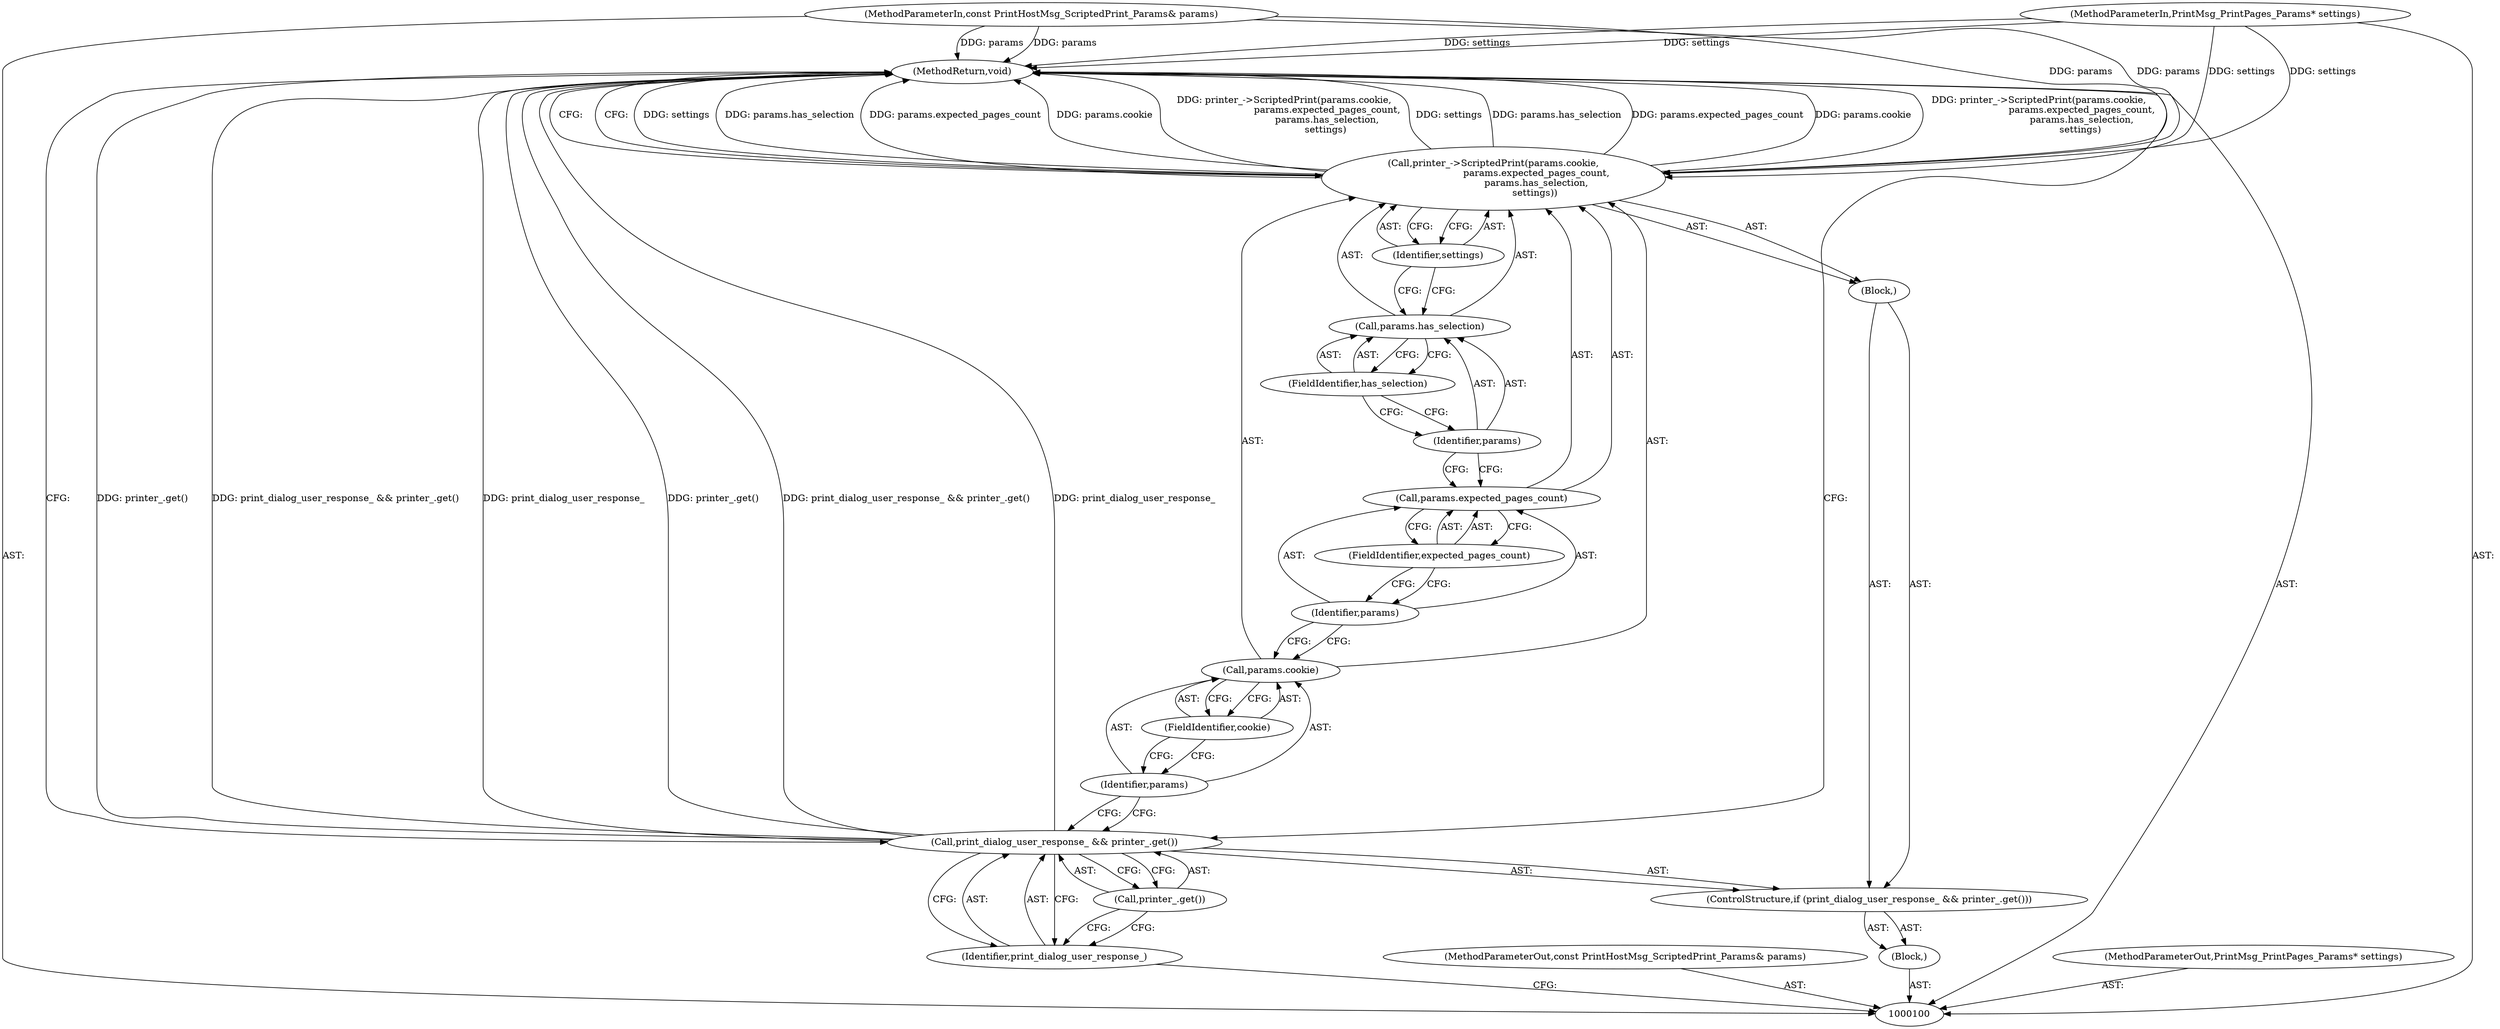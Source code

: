 digraph "1_Chrome_116d0963cadfbf55ef2ec3d13781987c4d80517a_33" {
"1000120" [label="(MethodReturn,void)"];
"1000101" [label="(MethodParameterIn,const PrintHostMsg_ScriptedPrint_Params& params)"];
"1000146" [label="(MethodParameterOut,const PrintHostMsg_ScriptedPrint_Params& params)"];
"1000103" [label="(Block,)"];
"1000102" [label="(MethodParameterIn,PrintMsg_PrintPages_Params* settings)"];
"1000147" [label="(MethodParameterOut,PrintMsg_PrintPages_Params* settings)"];
"1000104" [label="(ControlStructure,if (print_dialog_user_response_ && printer_.get()))"];
"1000107" [label="(Call,printer_.get())"];
"1000108" [label="(Block,)"];
"1000105" [label="(Call,print_dialog_user_response_ && printer_.get())"];
"1000106" [label="(Identifier,print_dialog_user_response_)"];
"1000110" [label="(Call,params.cookie)"];
"1000111" [label="(Identifier,params)"];
"1000112" [label="(FieldIdentifier,cookie)"];
"1000109" [label="(Call,printer_->ScriptedPrint(params.cookie,\n                             params.expected_pages_count,\n                             params.has_selection,\n                            settings))"];
"1000113" [label="(Call,params.expected_pages_count)"];
"1000114" [label="(Identifier,params)"];
"1000115" [label="(FieldIdentifier,expected_pages_count)"];
"1000116" [label="(Call,params.has_selection)"];
"1000117" [label="(Identifier,params)"];
"1000118" [label="(FieldIdentifier,has_selection)"];
"1000119" [label="(Identifier,settings)"];
"1000120" -> "1000100"  [label="AST: "];
"1000120" -> "1000109"  [label="CFG: "];
"1000120" -> "1000105"  [label="CFG: "];
"1000105" -> "1000120"  [label="DDG: printer_.get()"];
"1000105" -> "1000120"  [label="DDG: print_dialog_user_response_ && printer_.get()"];
"1000105" -> "1000120"  [label="DDG: print_dialog_user_response_"];
"1000102" -> "1000120"  [label="DDG: settings"];
"1000109" -> "1000120"  [label="DDG: settings"];
"1000109" -> "1000120"  [label="DDG: params.has_selection"];
"1000109" -> "1000120"  [label="DDG: params.expected_pages_count"];
"1000109" -> "1000120"  [label="DDG: params.cookie"];
"1000109" -> "1000120"  [label="DDG: printer_->ScriptedPrint(params.cookie,\n                             params.expected_pages_count,\n                             params.has_selection,\n                            settings)"];
"1000101" -> "1000120"  [label="DDG: params"];
"1000101" -> "1000100"  [label="AST: "];
"1000101" -> "1000120"  [label="DDG: params"];
"1000101" -> "1000109"  [label="DDG: params"];
"1000146" -> "1000100"  [label="AST: "];
"1000103" -> "1000100"  [label="AST: "];
"1000104" -> "1000103"  [label="AST: "];
"1000102" -> "1000100"  [label="AST: "];
"1000102" -> "1000120"  [label="DDG: settings"];
"1000102" -> "1000109"  [label="DDG: settings"];
"1000147" -> "1000100"  [label="AST: "];
"1000104" -> "1000103"  [label="AST: "];
"1000105" -> "1000104"  [label="AST: "];
"1000108" -> "1000104"  [label="AST: "];
"1000107" -> "1000105"  [label="AST: "];
"1000107" -> "1000106"  [label="CFG: "];
"1000105" -> "1000107"  [label="CFG: "];
"1000108" -> "1000104"  [label="AST: "];
"1000109" -> "1000108"  [label="AST: "];
"1000105" -> "1000104"  [label="AST: "];
"1000105" -> "1000106"  [label="CFG: "];
"1000105" -> "1000107"  [label="CFG: "];
"1000106" -> "1000105"  [label="AST: "];
"1000107" -> "1000105"  [label="AST: "];
"1000111" -> "1000105"  [label="CFG: "];
"1000120" -> "1000105"  [label="CFG: "];
"1000105" -> "1000120"  [label="DDG: printer_.get()"];
"1000105" -> "1000120"  [label="DDG: print_dialog_user_response_ && printer_.get()"];
"1000105" -> "1000120"  [label="DDG: print_dialog_user_response_"];
"1000106" -> "1000105"  [label="AST: "];
"1000106" -> "1000100"  [label="CFG: "];
"1000107" -> "1000106"  [label="CFG: "];
"1000105" -> "1000106"  [label="CFG: "];
"1000110" -> "1000109"  [label="AST: "];
"1000110" -> "1000112"  [label="CFG: "];
"1000111" -> "1000110"  [label="AST: "];
"1000112" -> "1000110"  [label="AST: "];
"1000114" -> "1000110"  [label="CFG: "];
"1000111" -> "1000110"  [label="AST: "];
"1000111" -> "1000105"  [label="CFG: "];
"1000112" -> "1000111"  [label="CFG: "];
"1000112" -> "1000110"  [label="AST: "];
"1000112" -> "1000111"  [label="CFG: "];
"1000110" -> "1000112"  [label="CFG: "];
"1000109" -> "1000108"  [label="AST: "];
"1000109" -> "1000119"  [label="CFG: "];
"1000110" -> "1000109"  [label="AST: "];
"1000113" -> "1000109"  [label="AST: "];
"1000116" -> "1000109"  [label="AST: "];
"1000119" -> "1000109"  [label="AST: "];
"1000120" -> "1000109"  [label="CFG: "];
"1000109" -> "1000120"  [label="DDG: settings"];
"1000109" -> "1000120"  [label="DDG: params.has_selection"];
"1000109" -> "1000120"  [label="DDG: params.expected_pages_count"];
"1000109" -> "1000120"  [label="DDG: params.cookie"];
"1000109" -> "1000120"  [label="DDG: printer_->ScriptedPrint(params.cookie,\n                             params.expected_pages_count,\n                             params.has_selection,\n                            settings)"];
"1000101" -> "1000109"  [label="DDG: params"];
"1000102" -> "1000109"  [label="DDG: settings"];
"1000113" -> "1000109"  [label="AST: "];
"1000113" -> "1000115"  [label="CFG: "];
"1000114" -> "1000113"  [label="AST: "];
"1000115" -> "1000113"  [label="AST: "];
"1000117" -> "1000113"  [label="CFG: "];
"1000114" -> "1000113"  [label="AST: "];
"1000114" -> "1000110"  [label="CFG: "];
"1000115" -> "1000114"  [label="CFG: "];
"1000115" -> "1000113"  [label="AST: "];
"1000115" -> "1000114"  [label="CFG: "];
"1000113" -> "1000115"  [label="CFG: "];
"1000116" -> "1000109"  [label="AST: "];
"1000116" -> "1000118"  [label="CFG: "];
"1000117" -> "1000116"  [label="AST: "];
"1000118" -> "1000116"  [label="AST: "];
"1000119" -> "1000116"  [label="CFG: "];
"1000117" -> "1000116"  [label="AST: "];
"1000117" -> "1000113"  [label="CFG: "];
"1000118" -> "1000117"  [label="CFG: "];
"1000118" -> "1000116"  [label="AST: "];
"1000118" -> "1000117"  [label="CFG: "];
"1000116" -> "1000118"  [label="CFG: "];
"1000119" -> "1000109"  [label="AST: "];
"1000119" -> "1000116"  [label="CFG: "];
"1000109" -> "1000119"  [label="CFG: "];
}

